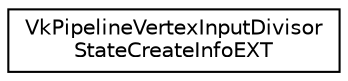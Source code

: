 digraph "Graphical Class Hierarchy"
{
 // LATEX_PDF_SIZE
  edge [fontname="Helvetica",fontsize="10",labelfontname="Helvetica",labelfontsize="10"];
  node [fontname="Helvetica",fontsize="10",shape=record];
  rankdir="LR";
  Node0 [label="VkPipelineVertexInputDivisor\lStateCreateInfoEXT",height=0.2,width=0.4,color="black", fillcolor="white", style="filled",URL="$db/dec/structVkPipelineVertexInputDivisorStateCreateInfoEXT.html",tooltip=" "];
}
